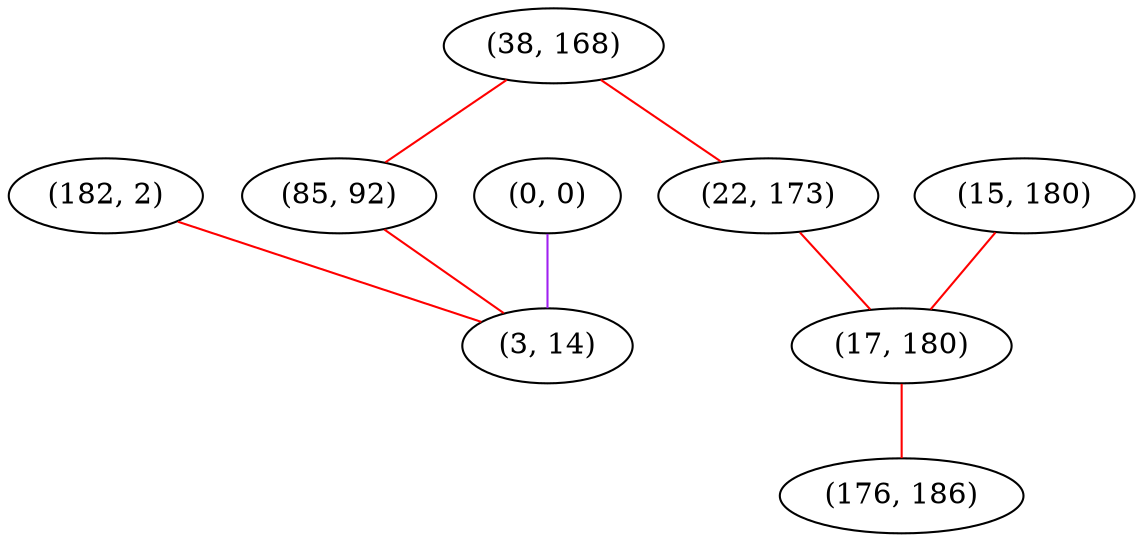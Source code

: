 graph "" {
"(182, 2)";
"(38, 168)";
"(22, 173)";
"(15, 180)";
"(85, 92)";
"(17, 180)";
"(0, 0)";
"(176, 186)";
"(3, 14)";
"(182, 2)" -- "(3, 14)"  [color=red, key=0, weight=1];
"(38, 168)" -- "(85, 92)"  [color=red, key=0, weight=1];
"(38, 168)" -- "(22, 173)"  [color=red, key=0, weight=1];
"(22, 173)" -- "(17, 180)"  [color=red, key=0, weight=1];
"(15, 180)" -- "(17, 180)"  [color=red, key=0, weight=1];
"(85, 92)" -- "(3, 14)"  [color=red, key=0, weight=1];
"(17, 180)" -- "(176, 186)"  [color=red, key=0, weight=1];
"(0, 0)" -- "(3, 14)"  [color=purple, key=0, weight=4];
}
